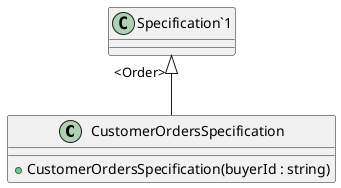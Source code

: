 @startuml CustomerOrdersSpecification
class CustomerOrdersSpecification  {
    + CustomerOrdersSpecification(buyerId : string)
}
"Specification`1" "<Order>" <|-- CustomerOrdersSpecification
@enduml